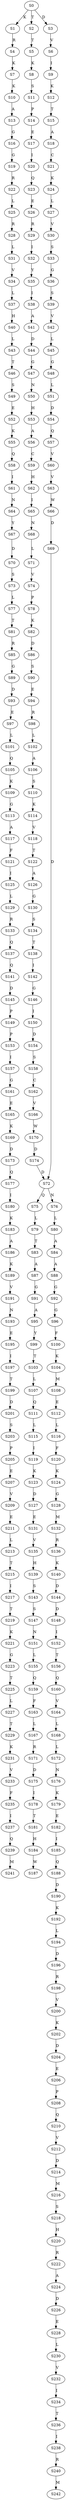 strict digraph  {
	S0 -> S1 [ label = K ];
	S0 -> S2 [ label = T ];
	S0 -> S3 [ label = D ];
	S1 -> S4 [ label = R ];
	S2 -> S5 [ label = T ];
	S3 -> S6 [ label = V ];
	S4 -> S7 [ label = K ];
	S5 -> S8 [ label = K ];
	S6 -> S9 [ label = I ];
	S7 -> S10 [ label = K ];
	S8 -> S11 [ label = S ];
	S9 -> S12 [ label = K ];
	S10 -> S13 [ label = A ];
	S11 -> S14 [ label = P ];
	S12 -> S15 [ label = T ];
	S13 -> S16 [ label = G ];
	S14 -> S17 [ label = E ];
	S15 -> S18 [ label = A ];
	S16 -> S19 [ label = G ];
	S17 -> S20 [ label = I ];
	S18 -> S21 [ label = C ];
	S19 -> S22 [ label = R ];
	S20 -> S23 [ label = Q ];
	S21 -> S24 [ label = K ];
	S22 -> S25 [ label = L ];
	S23 -> S26 [ label = E ];
	S24 -> S27 [ label = L ];
	S25 -> S28 [ label = R ];
	S26 -> S29 [ label = R ];
	S27 -> S30 [ label = V ];
	S28 -> S31 [ label = L ];
	S29 -> S32 [ label = I ];
	S30 -> S33 [ label = S ];
	S31 -> S34 [ label = V ];
	S32 -> S35 [ label = Y ];
	S33 -> S36 [ label = G ];
	S34 -> S37 [ label = L ];
	S35 -> S38 [ label = I ];
	S36 -> S39 [ label = S ];
	S37 -> S40 [ label = H ];
	S38 -> S41 [ label = A ];
	S39 -> S42 [ label = V ];
	S40 -> S43 [ label = L ];
	S41 -> S44 [ label = D ];
	S42 -> S45 [ label = L ];
	S43 -> S46 [ label = T ];
	S44 -> S47 [ label = G ];
	S45 -> S48 [ label = G ];
	S46 -> S49 [ label = S ];
	S47 -> S50 [ label = N ];
	S48 -> S51 [ label = L ];
	S49 -> S52 [ label = E ];
	S50 -> S53 [ label = H ];
	S51 -> S54 [ label = D ];
	S52 -> S55 [ label = K ];
	S53 -> S56 [ label = A ];
	S54 -> S57 [ label = Q ];
	S55 -> S58 [ label = Q ];
	S56 -> S59 [ label = C ];
	S57 -> S60 [ label = V ];
	S58 -> S61 [ label = I ];
	S59 -> S62 [ label = H ];
	S60 -> S63 [ label = V ];
	S61 -> S64 [ label = N ];
	S62 -> S65 [ label = I ];
	S63 -> S66 [ label = W ];
	S64 -> S67 [ label = Y ];
	S65 -> S68 [ label = N ];
	S66 -> S69 [ label = D ];
	S67 -> S70 [ label = D ];
	S68 -> S71 [ label = L ];
	S69 -> S72 [ label = D ];
	S70 -> S73 [ label = S ];
	S71 -> S74 [ label = V ];
	S72 -> S75 [ label = Q ];
	S72 -> S76 [ label = N ];
	S73 -> S77 [ label = L ];
	S74 -> S78 [ label = P ];
	S75 -> S79 [ label = L ];
	S76 -> S80 [ label = L ];
	S77 -> S81 [ label = T ];
	S78 -> S82 [ label = K ];
	S79 -> S83 [ label = T ];
	S80 -> S84 [ label = A ];
	S81 -> S85 [ label = R ];
	S82 -> S86 [ label = D ];
	S83 -> S87 [ label = A ];
	S84 -> S88 [ label = A ];
	S85 -> S89 [ label = G ];
	S86 -> S90 [ label = S ];
	S87 -> S91 [ label = G ];
	S88 -> S92 [ label = G ];
	S89 -> S93 [ label = D ];
	S90 -> S94 [ label = E ];
	S91 -> S95 [ label = A ];
	S92 -> S96 [ label = G ];
	S93 -> S97 [ label = E ];
	S94 -> S98 [ label = R ];
	S95 -> S99 [ label = Y ];
	S96 -> S100 [ label = F ];
	S97 -> S101 [ label = L ];
	S98 -> S102 [ label = L ];
	S99 -> S103 [ label = T ];
	S100 -> S104 [ label = K ];
	S101 -> S105 [ label = Q ];
	S102 -> S106 [ label = A ];
	S103 -> S107 [ label = L ];
	S104 -> S108 [ label = M ];
	S105 -> S109 [ label = K ];
	S106 -> S110 [ label = S ];
	S107 -> S111 [ label = Q ];
	S108 -> S112 [ label = E ];
	S109 -> S113 [ label = G ];
	S110 -> S114 [ label = K ];
	S111 -> S115 [ label = L ];
	S112 -> S116 [ label = L ];
	S113 -> S117 [ label = A ];
	S114 -> S118 [ label = V ];
	S115 -> S119 [ label = I ];
	S116 -> S120 [ label = F ];
	S117 -> S121 [ label = F ];
	S118 -> S122 [ label = T ];
	S119 -> S123 [ label = K ];
	S120 -> S124 [ label = K ];
	S121 -> S125 [ label = I ];
	S122 -> S126 [ label = A ];
	S123 -> S127 [ label = D ];
	S124 -> S128 [ label = G ];
	S125 -> S129 [ label = L ];
	S126 -> S130 [ label = G ];
	S127 -> S131 [ label = E ];
	S128 -> S132 [ label = M ];
	S129 -> S133 [ label = R ];
	S130 -> S134 [ label = S ];
	S131 -> S135 [ label = V ];
	S132 -> S136 [ label = R ];
	S133 -> S137 [ label = Q ];
	S134 -> S138 [ label = T ];
	S135 -> S139 [ label = H ];
	S136 -> S140 [ label = K ];
	S137 -> S141 [ label = Q ];
	S138 -> S142 [ label = I ];
	S139 -> S143 [ label = S ];
	S140 -> S144 [ label = D ];
	S141 -> S145 [ label = D ];
	S142 -> S146 [ label = G ];
	S143 -> S147 [ label = S ];
	S144 -> S148 [ label = D ];
	S145 -> S149 [ label = P ];
	S146 -> S150 [ label = I ];
	S147 -> S151 [ label = N ];
	S148 -> S152 [ label = I ];
	S149 -> S153 [ label = P ];
	S150 -> S154 [ label = D ];
	S151 -> S155 [ label = L ];
	S152 -> S156 [ label = T ];
	S153 -> S157 [ label = I ];
	S154 -> S158 [ label = S ];
	S155 -> S159 [ label = Q ];
	S156 -> S160 [ label = Q ];
	S157 -> S161 [ label = G ];
	S158 -> S162 [ label = C ];
	S159 -> S163 [ label = F ];
	S160 -> S164 [ label = V ];
	S161 -> S165 [ label = E ];
	S162 -> S166 [ label = V ];
	S163 -> S167 [ label = L ];
	S164 -> S168 [ label = L ];
	S165 -> S169 [ label = K ];
	S166 -> S170 [ label = W ];
	S167 -> S171 [ label = R ];
	S168 -> S172 [ label = L ];
	S169 -> S173 [ label = D ];
	S170 -> S174 [ label = D ];
	S171 -> S175 [ label = D ];
	S172 -> S176 [ label = N ];
	S173 -> S177 [ label = Q ];
	S174 -> S72 [ label = D ];
	S175 -> S178 [ label = I ];
	S176 -> S179 [ label = K ];
	S177 -> S180 [ label = I ];
	S178 -> S181 [ label = T ];
	S179 -> S182 [ label = E ];
	S180 -> S183 [ label = K ];
	S181 -> S184 [ label = H ];
	S182 -> S185 [ label = I ];
	S183 -> S186 [ label = A ];
	S184 -> S187 [ label = W ];
	S185 -> S188 [ label = Q ];
	S186 -> S189 [ label = K ];
	S188 -> S190 [ label = D ];
	S189 -> S191 [ label = V ];
	S190 -> S192 [ label = K ];
	S191 -> S193 [ label = N ];
	S192 -> S194 [ label = L ];
	S193 -> S195 [ label = E ];
	S194 -> S196 [ label = D ];
	S195 -> S197 [ label = I ];
	S196 -> S198 [ label = R ];
	S197 -> S199 [ label = T ];
	S198 -> S200 [ label = V ];
	S199 -> S201 [ label = D ];
	S200 -> S202 [ label = K ];
	S201 -> S203 [ label = S ];
	S202 -> S204 [ label = D ];
	S203 -> S205 [ label = P ];
	S204 -> S206 [ label = E ];
	S205 -> S207 [ label = E ];
	S206 -> S208 [ label = P ];
	S207 -> S209 [ label = V ];
	S208 -> S210 [ label = Q ];
	S209 -> S211 [ label = E ];
	S210 -> S212 [ label = V ];
	S211 -> S213 [ label = L ];
	S212 -> S214 [ label = D ];
	S213 -> S215 [ label = T ];
	S214 -> S216 [ label = M ];
	S215 -> S217 [ label = I ];
	S216 -> S218 [ label = S ];
	S217 -> S219 [ label = T ];
	S218 -> S220 [ label = H ];
	S219 -> S221 [ label = K ];
	S220 -> S222 [ label = R ];
	S221 -> S223 [ label = G ];
	S222 -> S224 [ label = A ];
	S223 -> S225 [ label = T ];
	S224 -> S226 [ label = D ];
	S225 -> S227 [ label = L ];
	S226 -> S228 [ label = E ];
	S227 -> S229 [ label = T ];
	S228 -> S230 [ label = L ];
	S229 -> S231 [ label = K ];
	S230 -> S232 [ label = V ];
	S231 -> S233 [ label = V ];
	S232 -> S234 [ label = I ];
	S233 -> S235 [ label = F ];
	S234 -> S236 [ label = T ];
	S235 -> S237 [ label = I ];
	S236 -> S238 [ label = I ];
	S237 -> S239 [ label = Q ];
	S238 -> S240 [ label = R ];
	S239 -> S241 [ label = M ];
	S240 -> S242 [ label = M ];
}
